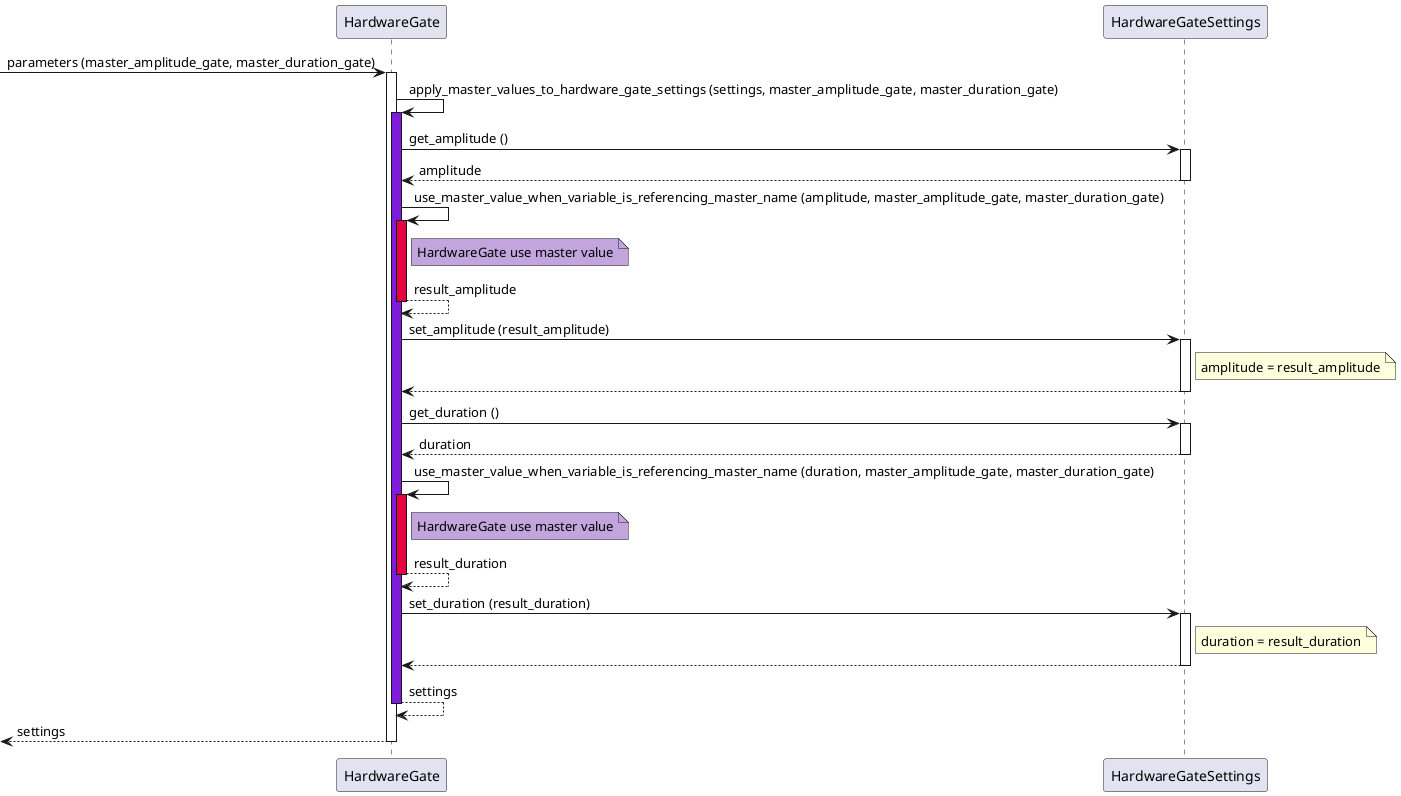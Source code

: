 @startuml

participant HardwareGate as hw
participant HardwareGateSettings as set

[-> hw ++: parameters (master_amplitude_gate, master_duration_gate)
hw -> hw: apply_master_values_to_hardware_gate_settings (settings, master_amplitude_gate, master_duration_gate)
activate hw #7F1CDB
hw -> set ++: get_amplitude ()
return amplitude
hw -> hw: use_master_value_when_variable_is_referencing_master_name (amplitude, master_amplitude_gate, master_duration_gate)
activate hw #E6033F
note right of hw #C2A5DC: HardwareGate use master value
return result_amplitude
hw -> set ++: set_amplitude (result_amplitude)
note right of set: amplitude = result_amplitude
return

hw -> set ++: get_duration ()
return duration
hw -> hw: use_master_value_when_variable_is_referencing_master_name (duration, master_amplitude_gate, master_duration_gate)
activate hw #E6033F
note right of hw #C2A5DC: HardwareGate use master value
return result_duration
hw -> set ++: set_duration (result_duration)
note right of set: duration = result_duration
return

return settings
return settings

@enduml

